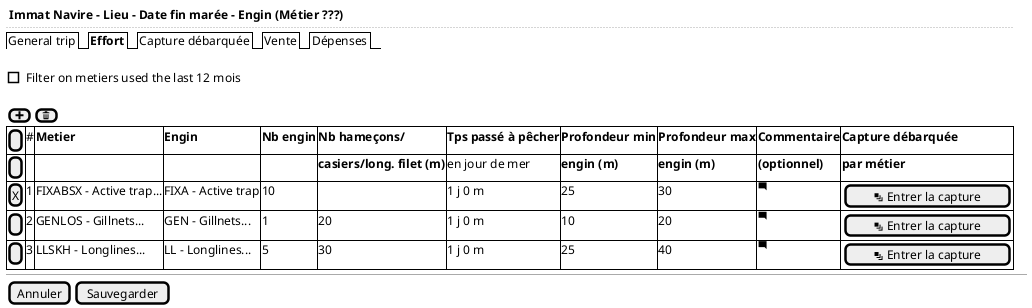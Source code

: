 @startsalt
{
  <b> Immat Navire - Lieu - Date fin marée - Engin (Métier ???)
  ..
  {/ General trip | <b>Effort | Capture débarquée | Vente | Dépenses }
  .
  [] Filter on metiers used the last 12 mois
  .
  {[<&plus>]  | [<&trash>]}

  {#
 [ ] |  # | <b>Metier                | <b>Engin   | <b>Nb engin | <b>Nb hameçons/             | <b>Tps passé à pêcher | <b>Profondeur min | <b>Profondeur max  | <b>Commentaire  | <b>Capture débarquée
 [ ] |  . | .                        | .          | .           | <b>casiers/long. filet (m)  | en jour de mer        | <b>engin (m)      | <b>engin (m)       | <b>(optionnel)  | <b>par métier
 [X] |  1 | FIXABSX - Active trap... | FIXA - Active trap   | 10 | . | 1 j 0 m | 25 | 30 | <&comment-square> | {[<&layers> Entrer la capture]}
 [ ] |  2 | GENLOS - Gillnets...     | GEN - Gillnets...    | 1 | 20 | 1 j 0 m | 10 | 20 | <&comment-square> | {[<&layers> Entrer la capture]}
 [ ] |  3 | LLSKH - Longlines...     | LL - Longlines...    | 5 | 30 | 1 j 0 m | 25 | 40 | <&comment-square> | {[<&layers> Entrer la capture]}
  }

  -- | --

  {[Annuler] | [Sauvegarder]}
}
@endsalt


